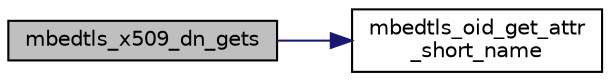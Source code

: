 digraph "mbedtls_x509_dn_gets"
{
 // LATEX_PDF_SIZE
  edge [fontname="Helvetica",fontsize="10",labelfontname="Helvetica",labelfontsize="10"];
  node [fontname="Helvetica",fontsize="10",shape=record];
  rankdir="LR";
  Node1 [label="mbedtls_x509_dn_gets",height=0.2,width=0.4,color="black", fillcolor="grey75", style="filled", fontcolor="black",tooltip="Store the certificate DN in printable form into buf; no more than size characters will be written."];
  Node1 -> Node2 [color="midnightblue",fontsize="10",style="solid",fontname="Helvetica"];
  Node2 [label="mbedtls_oid_get_attr\l_short_name",height=0.2,width=0.4,color="black", fillcolor="white", style="filled",URL="$da/d73/oid_8h.html#a027b5bb24a69578666631ffea74064a1",tooltip="Translate an X.509 attribute type OID into the short name (e.g. the OID for an X520 Common Name into ..."];
}
